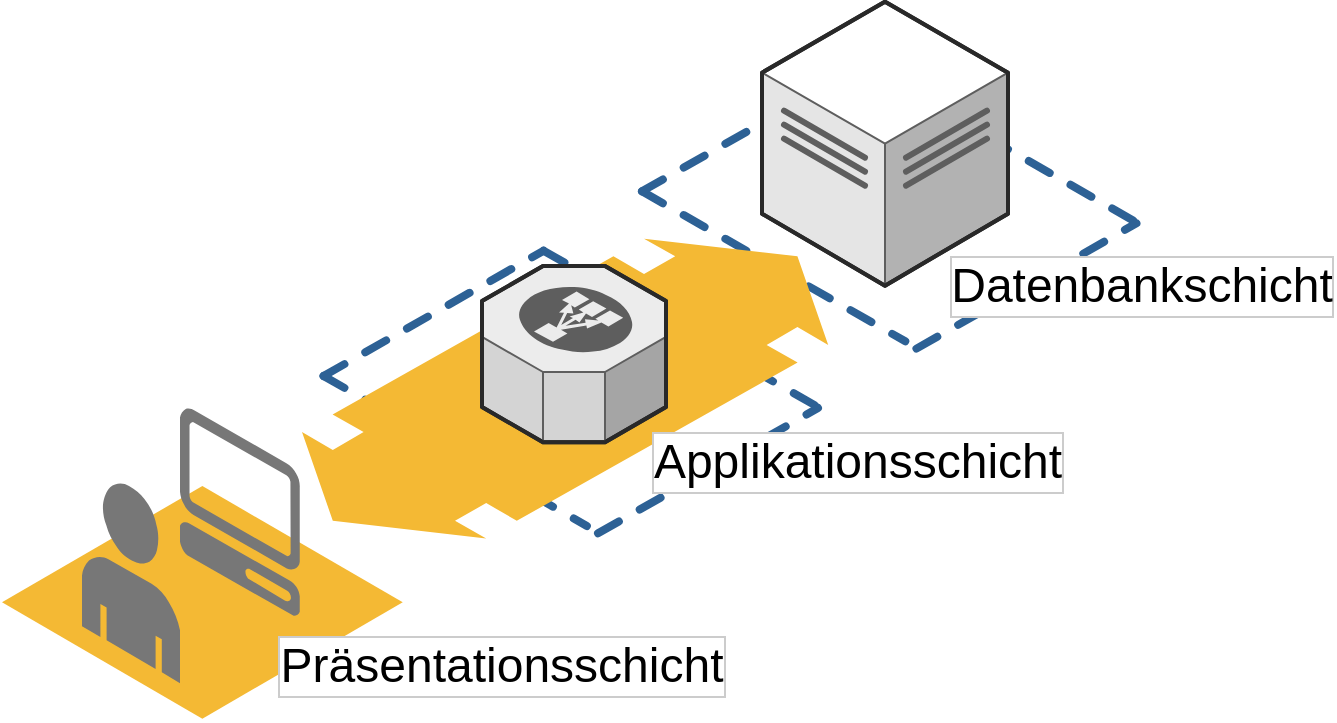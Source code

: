 <mxfile version="13.6.8" type="device"><diagram name="Page-1" id="aaaa8250-4180-3840-79b5-4cada1eebb92"><mxGraphModel dx="2062" dy="1052" grid="1" gridSize="10" guides="1" tooltips="1" connect="1" arrows="1" fold="1" page="1" pageScale="1" pageWidth="850" pageHeight="1100" background="#ffffff" math="0" shadow="0"><root><mxCell id="0"/><mxCell id="1" parent="0"/><mxCell id="A2UlBjouARN2hK-8VTHq-28" value="" style="verticalLabelPosition=bottom;html=1;verticalAlign=top;strokeWidth=1;align=center;outlineConnect=0;dashed=0;outlineConnect=0;shape=mxgraph.aws3d.spot;aspect=fixed;" vertex="1" parent="1"><mxGeometry x="80" y="440" width="200.37" height="116.34" as="geometry"/></mxCell><mxCell id="A2UlBjouARN2hK-8VTHq-13" value="" style="verticalLabelPosition=bottom;html=1;verticalAlign=top;strokeWidth=1;align=center;outlineConnect=0;dashed=0;outlineConnect=0;shape=mxgraph.aws3d.dashedArrowlessEdge;fillColor=#000000;aspect=fixed;" vertex="1" parent="1"><mxGeometry x="350.78" y="322.34" width="136.33" height="77.66" as="geometry"/></mxCell><mxCell id="A2UlBjouARN2hK-8VTHq-14" value="" style="verticalLabelPosition=bottom;html=1;verticalAlign=top;strokeWidth=1;align=center;outlineConnect=0;dashed=0;outlineConnect=0;shape=mxgraph.aws3d.dashedArrowlessEdge;fillColor=#000000;aspect=fixed;" vertex="1" parent="1"><mxGeometry x="240.78" y="385" width="131.65" height="75" as="geometry"/></mxCell><mxCell id="A2UlBjouARN2hK-8VTHq-15" value="" style="verticalLabelPosition=bottom;html=1;verticalAlign=top;strokeWidth=1;align=center;outlineConnect=0;dashed=0;outlineConnect=0;shape=mxgraph.aws3d.dashedArrowlessEdge;fillColor=#000000;aspect=fixed;flipV=1;flipH=0;" vertex="1" parent="1"><mxGeometry x="240.78" y="322.34" width="110" height="62.66" as="geometry"/></mxCell><mxCell id="A2UlBjouARN2hK-8VTHq-16" value="" style="verticalLabelPosition=bottom;html=1;verticalAlign=top;strokeWidth=1;align=center;outlineConnect=0;dashed=0;outlineConnect=0;shape=mxgraph.aws3d.dashedArrowlessEdge;fillColor=#000000;aspect=fixed;flipV=1;flipH=0;" vertex="1" parent="1"><mxGeometry x="378" y="401.0" width="110" height="62.66" as="geometry"/></mxCell><mxCell id="A2UlBjouARN2hK-8VTHq-23" value="" style="verticalLabelPosition=bottom;html=1;verticalAlign=top;strokeWidth=1;align=center;outlineConnect=0;dashed=0;outlineConnect=0;shape=mxgraph.aws3d.dashedArrowlessEdge;fillColor=#000000;aspect=fixed;" vertex="1" parent="1"><mxGeometry x="510" y="230.0" width="136.33" height="77.66" as="geometry"/></mxCell><mxCell id="A2UlBjouARN2hK-8VTHq-24" value="" style="verticalLabelPosition=bottom;html=1;verticalAlign=top;strokeWidth=1;align=center;outlineConnect=0;dashed=0;outlineConnect=0;shape=mxgraph.aws3d.dashedArrowlessEdge;fillColor=#000000;aspect=fixed;" vertex="1" parent="1"><mxGeometry x="400" y="292.66" width="131.65" height="75" as="geometry"/></mxCell><mxCell id="A2UlBjouARN2hK-8VTHq-25" value="" style="verticalLabelPosition=bottom;html=1;verticalAlign=top;strokeWidth=1;align=center;outlineConnect=0;dashed=0;outlineConnect=0;shape=mxgraph.aws3d.dashedArrowlessEdge;fillColor=#000000;aspect=fixed;flipV=1;flipH=0;" vertex="1" parent="1"><mxGeometry x="400" y="230.0" width="110" height="62.66" as="geometry"/></mxCell><mxCell id="A2UlBjouARN2hK-8VTHq-26" value="" style="verticalLabelPosition=bottom;html=1;verticalAlign=top;strokeWidth=1;align=center;outlineConnect=0;dashed=0;outlineConnect=0;shape=mxgraph.aws3d.dashedArrowlessEdge;fillColor=#000000;aspect=fixed;flipV=1;flipH=0;" vertex="1" parent="1"><mxGeometry x="537.22" y="308.66" width="110" height="62.66" as="geometry"/></mxCell><mxCell id="A2UlBjouARN2hK-8VTHq-18" value="" style="verticalLabelPosition=bottom;html=1;verticalAlign=top;strokeWidth=1;align=center;outlineConnect=0;dashed=0;outlineConnect=0;shape=mxgraph.aws3d.dataCenter;strokeColor=#5E5E5E;aspect=fixed;" vertex="1" parent="1"><mxGeometry x="460" y="197.83" width="123" height="142" as="geometry"/></mxCell><mxCell id="A2UlBjouARN2hK-8VTHq-22" value="" style="verticalLabelPosition=bottom;html=1;verticalAlign=top;strokeWidth=1;align=center;outlineConnect=0;dashed=0;outlineConnect=0;shape=mxgraph.aws3d.flatDoubleEdge;fillColor=#000000;aspect=fixed;flipV=1;" vertex="1" parent="1"><mxGeometry x="230" y="316.34" width="263.11" height="149.87" as="geometry"/></mxCell><mxCell id="A2UlBjouARN2hK-8VTHq-17" value="" style="verticalLabelPosition=bottom;html=1;verticalAlign=top;strokeWidth=1;align=center;outlineConnect=0;dashed=0;outlineConnect=0;shape=mxgraph.aws3d.elasticLoadBalancing;fillColor=#ECECEC;strokeColor=#5E5E5E;aspect=fixed;" vertex="1" parent="1"><mxGeometry x="320" y="330" width="92" height="88.17" as="geometry"/></mxCell><mxCell id="A2UlBjouARN2hK-8VTHq-19" value="" style="verticalLabelPosition=bottom;html=1;verticalAlign=top;strokeWidth=1;align=center;outlineConnect=0;dashed=0;outlineConnect=0;shape=mxgraph.aws3d.end_user;strokeColor=none;fillColor=#777777;aspect=fixed;" vertex="1" parent="1"><mxGeometry x="120" y="438.11" width="49" height="100.46" as="geometry"/></mxCell><mxCell id="A2UlBjouARN2hK-8VTHq-20" value="" style="verticalLabelPosition=bottom;html=1;verticalAlign=top;strokeWidth=1;align=center;outlineConnect=0;dashed=0;outlineConnect=0;shape=mxgraph.aws3d.client;aspect=fixed;strokeColor=none;fillColor=#777777;" vertex="1" parent="1"><mxGeometry x="169" y="401" width="60" height="104" as="geometry"/></mxCell><mxCell id="A2UlBjouARN2hK-8VTHq-29" value="Präsentationsschicht" style="text;html=1;strokeColor=none;fillColor=none;align=center;verticalAlign=middle;whiteSpace=wrap;rounded=0;fontSize=24;labelBackgroundColor=#ffffff;labelBorderColor=#CCCCCC;" vertex="1" parent="1"><mxGeometry x="310" y="520" width="40" height="20" as="geometry"/></mxCell><mxCell id="A2UlBjouARN2hK-8VTHq-30" value="Applikationsschicht" style="text;html=1;strokeColor=none;fillColor=none;align=center;verticalAlign=middle;whiteSpace=wrap;rounded=0;fontSize=24;labelBackgroundColor=#ffffff;labelBorderColor=#CCCCCC;spacing=2;" vertex="1" parent="1"><mxGeometry x="488" y="418.11" width="40" height="20" as="geometry"/></mxCell><mxCell id="A2UlBjouARN2hK-8VTHq-32" value="Datenbankschicht" style="text;html=1;strokeColor=none;fillColor=none;align=center;verticalAlign=middle;whiteSpace=wrap;rounded=0;fontSize=24;labelBorderColor=#CCCCCC;labelBackgroundColor=#ffffff;" vertex="1" parent="1"><mxGeometry x="630" y="330" width="40" height="20" as="geometry"/></mxCell></root></mxGraphModel></diagram></mxfile>